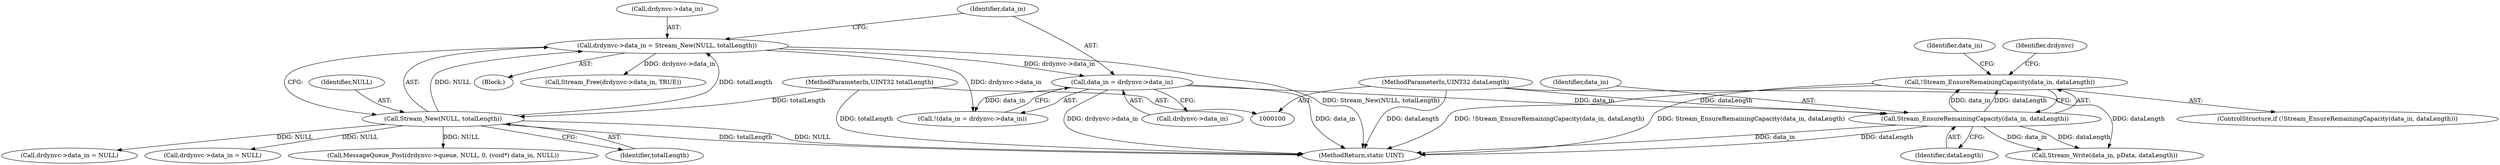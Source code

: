 digraph "0_FreeRDP_baee520e3dd9be6511c45a14c5f5e77784de1471_5@API" {
"1000157" [label="(Call,!Stream_EnsureRemainingCapacity(data_in, dataLength))"];
"1000158" [label="(Call,Stream_EnsureRemainingCapacity(data_in, dataLength))"];
"1000142" [label="(Call,data_in = drdynvc->data_in)"];
"1000133" [label="(Call,drdynvc->data_in = Stream_New(NULL, totalLength))"];
"1000137" [label="(Call,Stream_New(NULL, totalLength))"];
"1000104" [label="(MethodParameterIn,UINT32 totalLength)"];
"1000103" [label="(MethodParameterIn,UINT32 dataLength)"];
"1000142" [label="(Call,data_in = drdynvc->data_in)"];
"1000138" [label="(Identifier,NULL)"];
"1000204" [label="(Call,drdynvc->data_in = NULL)"];
"1000237" [label="(MethodReturn,static UINT)"];
"1000157" [label="(Call,!Stream_EnsureRemainingCapacity(data_in, dataLength))"];
"1000180" [label="(Call,Stream_Write(data_in, pData, dataLength))"];
"1000144" [label="(Call,drdynvc->data_in)"];
"1000133" [label="(Call,drdynvc->data_in = Stream_New(NULL, totalLength))"];
"1000141" [label="(Call,!(data_in = drdynvc->data_in))"];
"1000173" [label="(Call,drdynvc->data_in = NULL)"];
"1000123" [label="(Block,)"];
"1000137" [label="(Call,Stream_New(NULL, totalLength))"];
"1000156" [label="(ControlStructure,if (!Stream_EnsureRemainingCapacity(data_in, dataLength)))"];
"1000168" [label="(Call,Stream_Free(drdynvc->data_in, TRUE))"];
"1000216" [label="(Call,MessageQueue_Post(drdynvc->queue, NULL, 0, (void*) data_in, NULL))"];
"1000159" [label="(Identifier,data_in)"];
"1000158" [label="(Call,Stream_EnsureRemainingCapacity(data_in, dataLength))"];
"1000181" [label="(Identifier,data_in)"];
"1000134" [label="(Call,drdynvc->data_in)"];
"1000139" [label="(Identifier,totalLength)"];
"1000164" [label="(Identifier,drdynvc)"];
"1000160" [label="(Identifier,dataLength)"];
"1000103" [label="(MethodParameterIn,UINT32 dataLength)"];
"1000143" [label="(Identifier,data_in)"];
"1000104" [label="(MethodParameterIn,UINT32 totalLength)"];
"1000157" -> "1000156"  [label="AST: "];
"1000157" -> "1000158"  [label="CFG: "];
"1000158" -> "1000157"  [label="AST: "];
"1000164" -> "1000157"  [label="CFG: "];
"1000181" -> "1000157"  [label="CFG: "];
"1000157" -> "1000237"  [label="DDG: !Stream_EnsureRemainingCapacity(data_in, dataLength)"];
"1000157" -> "1000237"  [label="DDG: Stream_EnsureRemainingCapacity(data_in, dataLength)"];
"1000158" -> "1000157"  [label="DDG: data_in"];
"1000158" -> "1000157"  [label="DDG: dataLength"];
"1000158" -> "1000160"  [label="CFG: "];
"1000159" -> "1000158"  [label="AST: "];
"1000160" -> "1000158"  [label="AST: "];
"1000158" -> "1000237"  [label="DDG: data_in"];
"1000158" -> "1000237"  [label="DDG: dataLength"];
"1000142" -> "1000158"  [label="DDG: data_in"];
"1000103" -> "1000158"  [label="DDG: dataLength"];
"1000158" -> "1000180"  [label="DDG: data_in"];
"1000158" -> "1000180"  [label="DDG: dataLength"];
"1000142" -> "1000141"  [label="AST: "];
"1000142" -> "1000144"  [label="CFG: "];
"1000143" -> "1000142"  [label="AST: "];
"1000144" -> "1000142"  [label="AST: "];
"1000141" -> "1000142"  [label="CFG: "];
"1000142" -> "1000237"  [label="DDG: drdynvc->data_in"];
"1000142" -> "1000237"  [label="DDG: data_in"];
"1000142" -> "1000141"  [label="DDG: data_in"];
"1000133" -> "1000142"  [label="DDG: drdynvc->data_in"];
"1000133" -> "1000123"  [label="AST: "];
"1000133" -> "1000137"  [label="CFG: "];
"1000134" -> "1000133"  [label="AST: "];
"1000137" -> "1000133"  [label="AST: "];
"1000143" -> "1000133"  [label="CFG: "];
"1000133" -> "1000237"  [label="DDG: Stream_New(NULL, totalLength)"];
"1000137" -> "1000133"  [label="DDG: NULL"];
"1000137" -> "1000133"  [label="DDG: totalLength"];
"1000133" -> "1000141"  [label="DDG: drdynvc->data_in"];
"1000133" -> "1000168"  [label="DDG: drdynvc->data_in"];
"1000137" -> "1000139"  [label="CFG: "];
"1000138" -> "1000137"  [label="AST: "];
"1000139" -> "1000137"  [label="AST: "];
"1000137" -> "1000237"  [label="DDG: totalLength"];
"1000137" -> "1000237"  [label="DDG: NULL"];
"1000104" -> "1000137"  [label="DDG: totalLength"];
"1000137" -> "1000173"  [label="DDG: NULL"];
"1000137" -> "1000204"  [label="DDG: NULL"];
"1000137" -> "1000216"  [label="DDG: NULL"];
"1000104" -> "1000100"  [label="AST: "];
"1000104" -> "1000237"  [label="DDG: totalLength"];
"1000103" -> "1000100"  [label="AST: "];
"1000103" -> "1000237"  [label="DDG: dataLength"];
"1000103" -> "1000180"  [label="DDG: dataLength"];
}
